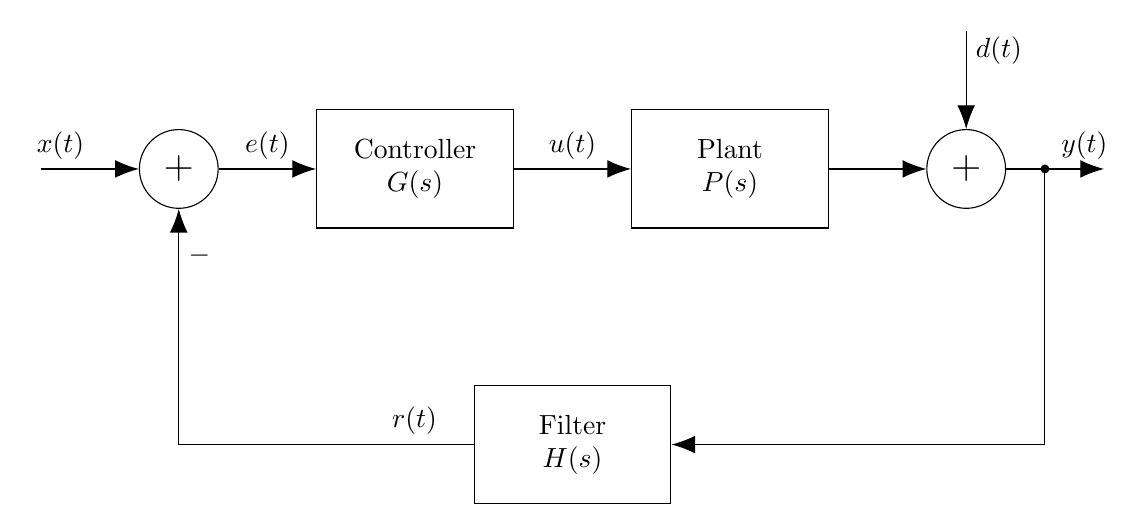 \begin{tikzpicture}
\node[circle,draw,align=center,minimum width=1cm] (sum1) at (0,0) {\Large $+$};
\node[rectangle,draw,align=center,minimum width=2.5cm,minimum height=1.5cm] (c) at (3,0) {Controller\\$G(s)$};
\node[rectangle,draw,align=center,minimum width=2.5cm,minimum height=1.5cm] (g) at (7,0) {Plant\\$P(s)$};
\node[circle,draw,align=center,minimum width=1cm] (sum2) at (10,0) {\Large $+$};
\node[rectangle,draw,align=center,minimum width=2.5cm,minimum height=1.5cm] (f) at (5,-3.5) {Filter\\$H(s)$};

\draw[{Latex[length=3mm]}-] (sum1) -- node[pos=0.8,anchor=south] {$x(t)$} +(-1.75,0);
\draw[-{Latex[length=3mm]}] (sum1) -- node[pos=0.5,anchor=south] {$e(t)$} (c);
\draw[-{Latex[length=3mm]}] (c) -- node[pos=0.5,anchor=south] {$u(t)$} (g);
\draw[-{Latex[length=3mm]}] (g) -- node[pos=0.5,anchor=south] {} (sum2);
\draw[-{Latex[length=3mm]}] (sum2) -- node[pos=0.8,anchor=south] {$y(t)$} +(1.75,0);

\draw[-{Latex[length=3mm]}] (sum2)+(1,0) |-  node[fill,circle,minimum width=0.75ex,inner sep=0,pos=0] {} (f); %todo

\draw[-{Latex[length=3mm]}] (f) -|node[pos=0.1,anchor=south] {$r(t)$} node[pos=0.9,anchor=west] {$-$}  (sum1);
\draw[{Latex[length=3mm]}-] (sum2) -- node[pos=0.8,anchor=west] {$d(t)$} +(0,1.75);
\end{tikzpicture}